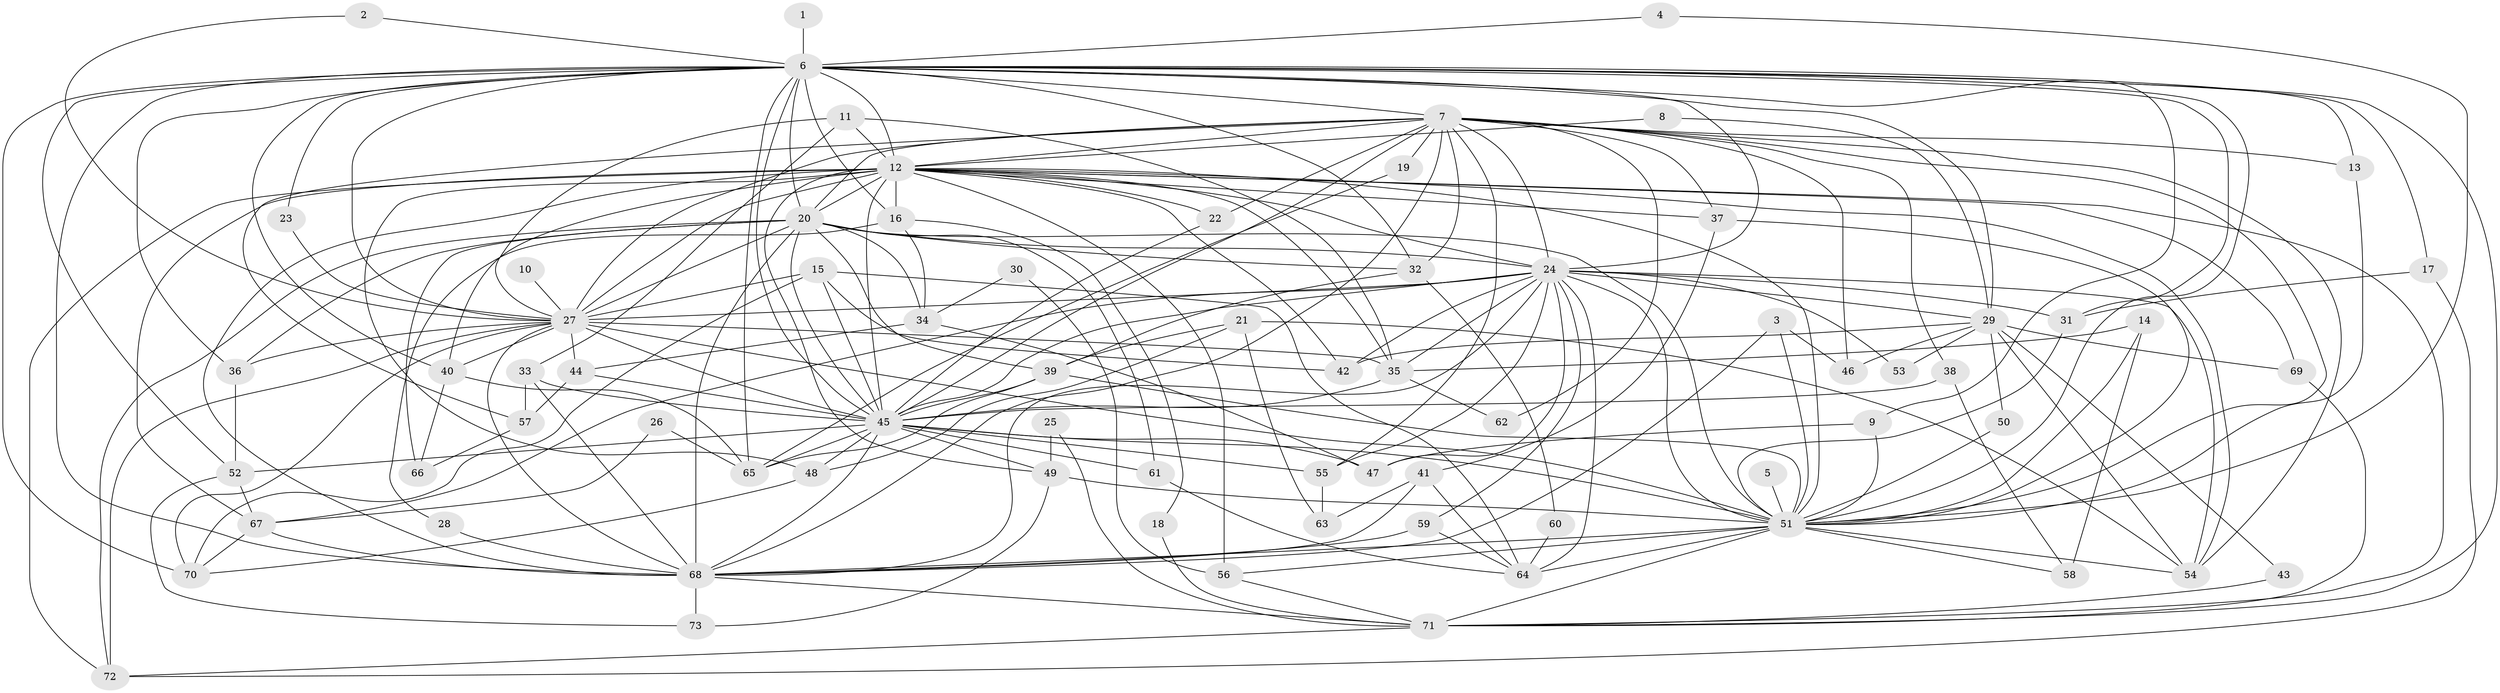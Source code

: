 // original degree distribution, {26: 0.0136986301369863, 18: 0.00684931506849315, 23: 0.0136986301369863, 22: 0.00684931506849315, 17: 0.00684931506849315, 21: 0.00684931506849315, 29: 0.00684931506849315, 32: 0.00684931506849315, 7: 0.02054794520547945, 2: 0.5684931506849316, 6: 0.03424657534246575, 3: 0.136986301369863, 5: 0.0273972602739726, 10: 0.0136986301369863, 4: 0.1232876712328767, 8: 0.00684931506849315}
// Generated by graph-tools (version 1.1) at 2025/01/03/09/25 03:01:29]
// undirected, 73 vertices, 210 edges
graph export_dot {
graph [start="1"]
  node [color=gray90,style=filled];
  1;
  2;
  3;
  4;
  5;
  6;
  7;
  8;
  9;
  10;
  11;
  12;
  13;
  14;
  15;
  16;
  17;
  18;
  19;
  20;
  21;
  22;
  23;
  24;
  25;
  26;
  27;
  28;
  29;
  30;
  31;
  32;
  33;
  34;
  35;
  36;
  37;
  38;
  39;
  40;
  41;
  42;
  43;
  44;
  45;
  46;
  47;
  48;
  49;
  50;
  51;
  52;
  53;
  54;
  55;
  56;
  57;
  58;
  59;
  60;
  61;
  62;
  63;
  64;
  65;
  66;
  67;
  68;
  69;
  70;
  71;
  72;
  73;
  1 -- 6 [weight=1.0];
  2 -- 6 [weight=1.0];
  2 -- 27 [weight=1.0];
  3 -- 46 [weight=1.0];
  3 -- 51 [weight=1.0];
  3 -- 68 [weight=1.0];
  4 -- 6 [weight=1.0];
  4 -- 51 [weight=1.0];
  5 -- 51 [weight=1.0];
  6 -- 7 [weight=1.0];
  6 -- 9 [weight=1.0];
  6 -- 12 [weight=2.0];
  6 -- 13 [weight=1.0];
  6 -- 16 [weight=2.0];
  6 -- 17 [weight=1.0];
  6 -- 20 [weight=2.0];
  6 -- 23 [weight=1.0];
  6 -- 24 [weight=1.0];
  6 -- 27 [weight=1.0];
  6 -- 29 [weight=1.0];
  6 -- 31 [weight=1.0];
  6 -- 32 [weight=2.0];
  6 -- 36 [weight=1.0];
  6 -- 40 [weight=1.0];
  6 -- 45 [weight=1.0];
  6 -- 51 [weight=1.0];
  6 -- 52 [weight=1.0];
  6 -- 65 [weight=2.0];
  6 -- 68 [weight=2.0];
  6 -- 70 [weight=1.0];
  6 -- 71 [weight=1.0];
  7 -- 12 [weight=2.0];
  7 -- 13 [weight=1.0];
  7 -- 19 [weight=1.0];
  7 -- 20 [weight=1.0];
  7 -- 22 [weight=1.0];
  7 -- 24 [weight=1.0];
  7 -- 27 [weight=1.0];
  7 -- 32 [weight=1.0];
  7 -- 37 [weight=1.0];
  7 -- 38 [weight=1.0];
  7 -- 45 [weight=1.0];
  7 -- 46 [weight=1.0];
  7 -- 51 [weight=1.0];
  7 -- 54 [weight=1.0];
  7 -- 55 [weight=1.0];
  7 -- 57 [weight=1.0];
  7 -- 62 [weight=1.0];
  7 -- 68 [weight=2.0];
  8 -- 12 [weight=1.0];
  8 -- 29 [weight=1.0];
  9 -- 47 [weight=1.0];
  9 -- 51 [weight=1.0];
  10 -- 27 [weight=1.0];
  11 -- 12 [weight=1.0];
  11 -- 27 [weight=1.0];
  11 -- 33 [weight=1.0];
  11 -- 35 [weight=1.0];
  12 -- 16 [weight=1.0];
  12 -- 20 [weight=2.0];
  12 -- 22 [weight=3.0];
  12 -- 24 [weight=2.0];
  12 -- 27 [weight=2.0];
  12 -- 35 [weight=1.0];
  12 -- 37 [weight=1.0];
  12 -- 40 [weight=1.0];
  12 -- 42 [weight=1.0];
  12 -- 45 [weight=4.0];
  12 -- 48 [weight=1.0];
  12 -- 49 [weight=1.0];
  12 -- 51 [weight=2.0];
  12 -- 54 [weight=1.0];
  12 -- 56 [weight=2.0];
  12 -- 67 [weight=2.0];
  12 -- 68 [weight=3.0];
  12 -- 69 [weight=1.0];
  12 -- 71 [weight=1.0];
  12 -- 72 [weight=1.0];
  13 -- 51 [weight=1.0];
  14 -- 35 [weight=1.0];
  14 -- 51 [weight=1.0];
  14 -- 58 [weight=1.0];
  15 -- 27 [weight=2.0];
  15 -- 42 [weight=1.0];
  15 -- 45 [weight=1.0];
  15 -- 64 [weight=1.0];
  15 -- 70 [weight=1.0];
  16 -- 18 [weight=1.0];
  16 -- 28 [weight=1.0];
  16 -- 34 [weight=1.0];
  17 -- 31 [weight=1.0];
  17 -- 72 [weight=1.0];
  18 -- 71 [weight=1.0];
  19 -- 65 [weight=1.0];
  20 -- 24 [weight=1.0];
  20 -- 27 [weight=1.0];
  20 -- 32 [weight=1.0];
  20 -- 34 [weight=1.0];
  20 -- 36 [weight=1.0];
  20 -- 39 [weight=1.0];
  20 -- 45 [weight=1.0];
  20 -- 51 [weight=1.0];
  20 -- 61 [weight=1.0];
  20 -- 66 [weight=1.0];
  20 -- 68 [weight=2.0];
  20 -- 72 [weight=1.0];
  21 -- 39 [weight=1.0];
  21 -- 48 [weight=1.0];
  21 -- 54 [weight=1.0];
  21 -- 63 [weight=1.0];
  22 -- 45 [weight=1.0];
  23 -- 27 [weight=1.0];
  24 -- 27 [weight=1.0];
  24 -- 29 [weight=1.0];
  24 -- 31 [weight=1.0];
  24 -- 35 [weight=1.0];
  24 -- 42 [weight=1.0];
  24 -- 45 [weight=1.0];
  24 -- 47 [weight=1.0];
  24 -- 51 [weight=2.0];
  24 -- 53 [weight=1.0];
  24 -- 54 [weight=1.0];
  24 -- 55 [weight=1.0];
  24 -- 59 [weight=1.0];
  24 -- 64 [weight=1.0];
  24 -- 67 [weight=1.0];
  24 -- 68 [weight=1.0];
  25 -- 49 [weight=1.0];
  25 -- 71 [weight=1.0];
  26 -- 65 [weight=1.0];
  26 -- 67 [weight=1.0];
  27 -- 35 [weight=1.0];
  27 -- 36 [weight=1.0];
  27 -- 40 [weight=1.0];
  27 -- 44 [weight=1.0];
  27 -- 45 [weight=2.0];
  27 -- 51 [weight=1.0];
  27 -- 68 [weight=1.0];
  27 -- 70 [weight=1.0];
  27 -- 72 [weight=1.0];
  28 -- 68 [weight=2.0];
  29 -- 42 [weight=1.0];
  29 -- 43 [weight=1.0];
  29 -- 46 [weight=1.0];
  29 -- 50 [weight=1.0];
  29 -- 53 [weight=1.0];
  29 -- 54 [weight=1.0];
  29 -- 69 [weight=1.0];
  30 -- 34 [weight=1.0];
  30 -- 56 [weight=1.0];
  31 -- 51 [weight=1.0];
  32 -- 39 [weight=1.0];
  32 -- 60 [weight=1.0];
  33 -- 45 [weight=1.0];
  33 -- 57 [weight=1.0];
  33 -- 68 [weight=1.0];
  34 -- 44 [weight=1.0];
  34 -- 47 [weight=1.0];
  35 -- 45 [weight=1.0];
  35 -- 62 [weight=1.0];
  36 -- 52 [weight=1.0];
  37 -- 41 [weight=1.0];
  37 -- 51 [weight=1.0];
  38 -- 45 [weight=1.0];
  38 -- 58 [weight=1.0];
  39 -- 45 [weight=1.0];
  39 -- 51 [weight=1.0];
  39 -- 65 [weight=1.0];
  40 -- 65 [weight=1.0];
  40 -- 66 [weight=1.0];
  41 -- 63 [weight=1.0];
  41 -- 64 [weight=1.0];
  41 -- 68 [weight=1.0];
  43 -- 71 [weight=1.0];
  44 -- 45 [weight=1.0];
  44 -- 57 [weight=1.0];
  45 -- 47 [weight=1.0];
  45 -- 48 [weight=1.0];
  45 -- 49 [weight=1.0];
  45 -- 51 [weight=1.0];
  45 -- 52 [weight=1.0];
  45 -- 55 [weight=1.0];
  45 -- 61 [weight=1.0];
  45 -- 65 [weight=1.0];
  45 -- 68 [weight=1.0];
  48 -- 70 [weight=1.0];
  49 -- 51 [weight=1.0];
  49 -- 73 [weight=1.0];
  50 -- 51 [weight=1.0];
  51 -- 54 [weight=1.0];
  51 -- 56 [weight=1.0];
  51 -- 58 [weight=1.0];
  51 -- 64 [weight=2.0];
  51 -- 68 [weight=2.0];
  51 -- 71 [weight=1.0];
  52 -- 67 [weight=1.0];
  52 -- 73 [weight=1.0];
  55 -- 63 [weight=1.0];
  56 -- 71 [weight=1.0];
  57 -- 66 [weight=1.0];
  59 -- 64 [weight=1.0];
  59 -- 68 [weight=1.0];
  60 -- 64 [weight=1.0];
  61 -- 64 [weight=1.0];
  67 -- 68 [weight=1.0];
  67 -- 70 [weight=1.0];
  68 -- 71 [weight=1.0];
  68 -- 73 [weight=1.0];
  69 -- 71 [weight=1.0];
  71 -- 72 [weight=1.0];
}
